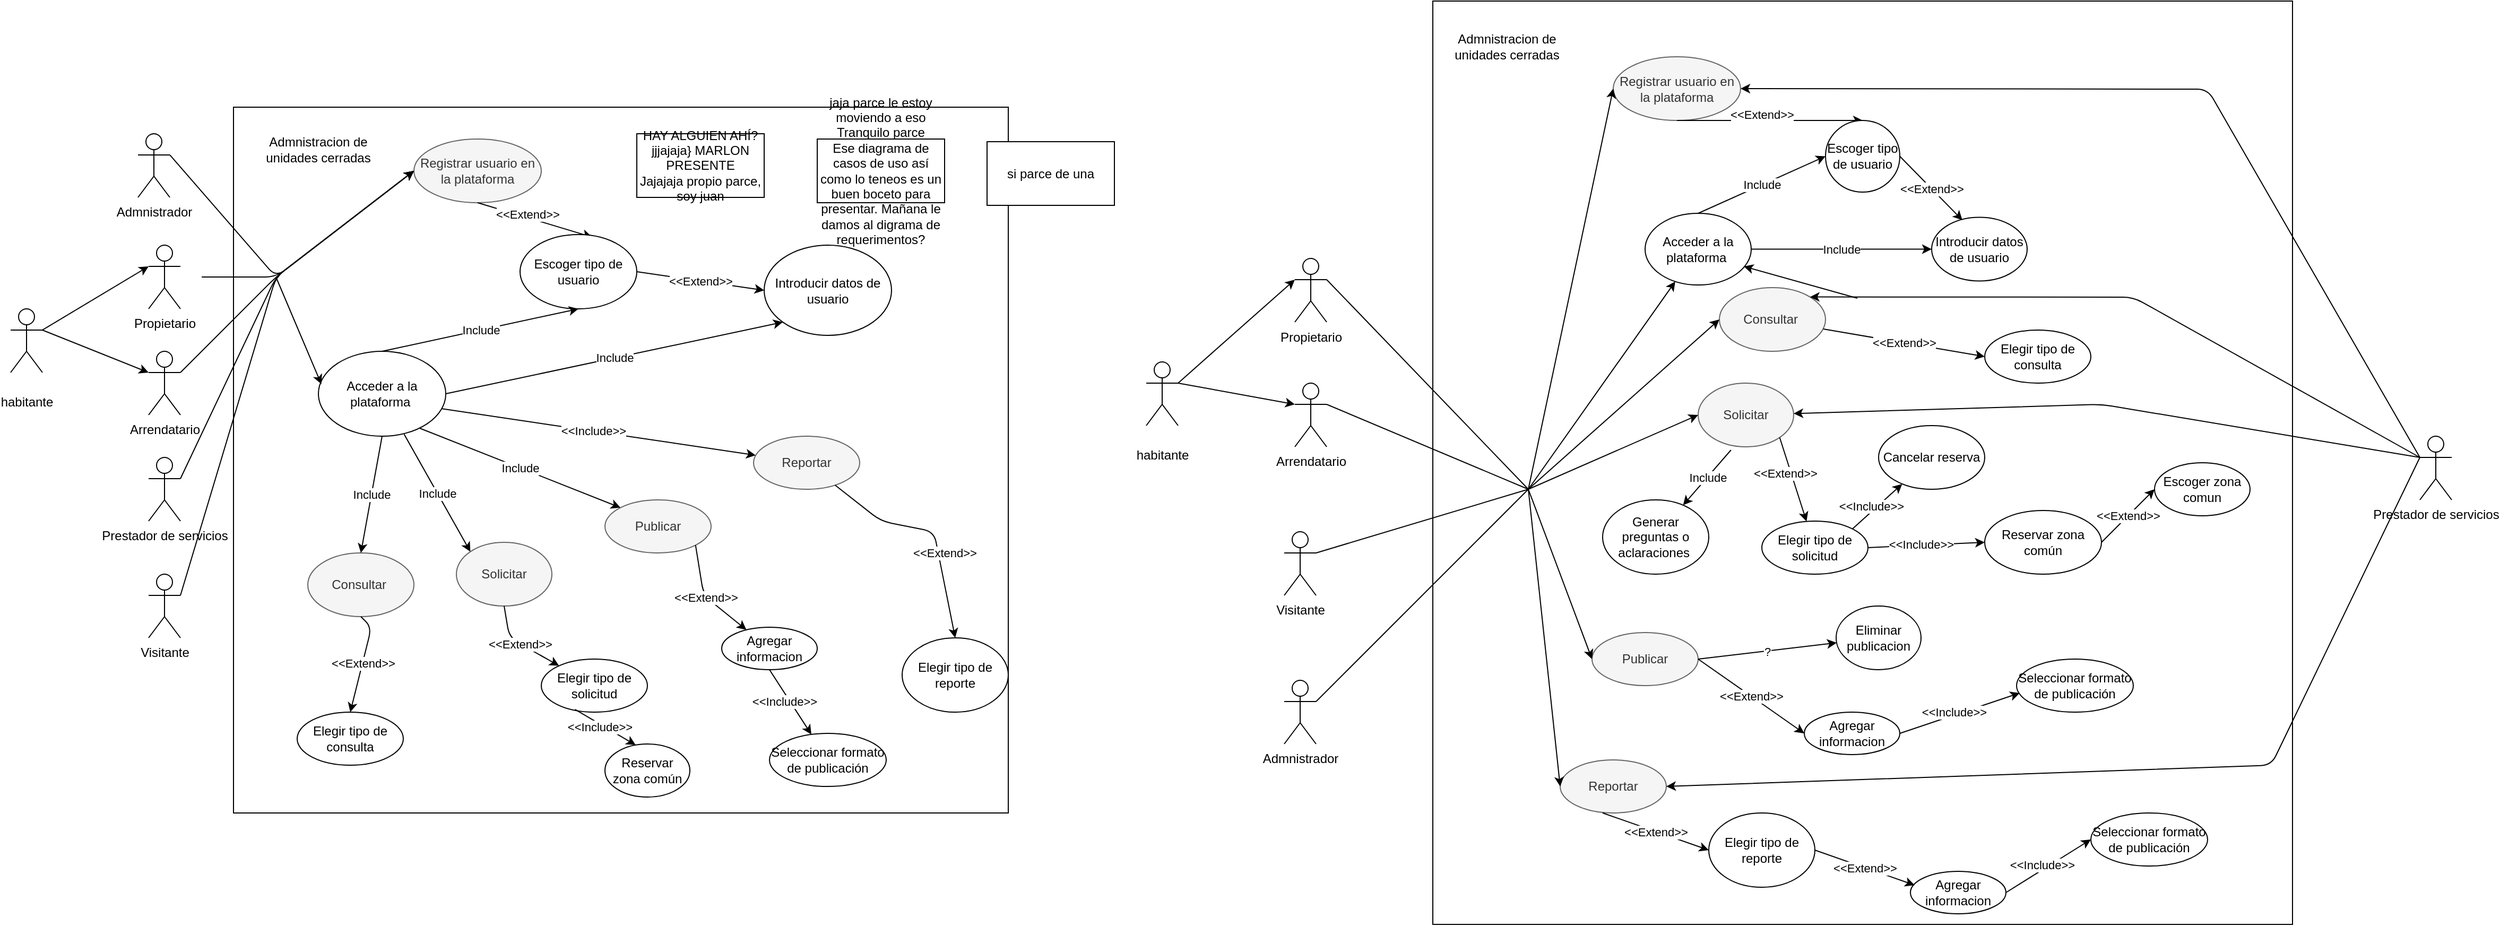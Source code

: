 <mxfile version="13.6.6" type="github">
  <diagram id="JqKcGQJoDCqcwupZXbkY" name="Page-1">
    <mxGraphModel dx="2489" dy="1943" grid="1" gridSize="10" guides="1" tooltips="1" connect="1" arrows="1" fold="1" page="1" pageScale="1" pageWidth="827" pageHeight="1169" math="0" shadow="0">
      <root>
        <mxCell id="0" />
        <mxCell id="1" parent="0" />
        <mxCell id="DWUB2Uf6saMLc5BY2L6b-1" value="Admnistrador" style="shape=umlActor;verticalLabelPosition=bottom;verticalAlign=top;html=1;outlineConnect=0;" parent="1" vertex="1">
          <mxGeometry x="100" y="-95" width="30" height="60" as="geometry" />
        </mxCell>
        <mxCell id="DWUB2Uf6saMLc5BY2L6b-2" value="Propietario" style="shape=umlActor;verticalLabelPosition=bottom;verticalAlign=top;html=1;outlineConnect=0;" parent="1" vertex="1">
          <mxGeometry x="110" y="10" width="30" height="60" as="geometry" />
        </mxCell>
        <mxCell id="DWUB2Uf6saMLc5BY2L6b-3" value="Arrendatario" style="shape=umlActor;verticalLabelPosition=bottom;verticalAlign=top;html=1;outlineConnect=0;" parent="1" vertex="1">
          <mxGeometry x="110" y="110" width="30" height="60" as="geometry" />
        </mxCell>
        <mxCell id="DWUB2Uf6saMLc5BY2L6b-4" value="Prestador de servicios" style="shape=umlActor;verticalLabelPosition=bottom;verticalAlign=top;html=1;outlineConnect=0;" parent="1" vertex="1">
          <mxGeometry x="110" y="210" width="30" height="60" as="geometry" />
        </mxCell>
        <mxCell id="DWUB2Uf6saMLc5BY2L6b-7" value="Visitante" style="shape=umlActor;verticalLabelPosition=bottom;verticalAlign=top;html=1;outlineConnect=0;" parent="1" vertex="1">
          <mxGeometry x="110" y="320" width="30" height="60" as="geometry" />
        </mxCell>
        <mxCell id="DWUB2Uf6saMLc5BY2L6b-8" value="" style="rounded=0;whiteSpace=wrap;html=1;" parent="1" vertex="1">
          <mxGeometry x="190" y="-120" width="730" height="665" as="geometry" />
        </mxCell>
        <mxCell id="DWUB2Uf6saMLc5BY2L6b-9" value="Admnistracion de unidades cerradas" style="text;html=1;strokeColor=none;fillColor=none;align=center;verticalAlign=middle;whiteSpace=wrap;rounded=0;" parent="1" vertex="1">
          <mxGeometry x="200" y="-90" width="140" height="20" as="geometry" />
        </mxCell>
        <mxCell id="DWUB2Uf6saMLc5BY2L6b-14" value="Registrar usuario en la plataforma" style="ellipse;whiteSpace=wrap;html=1;fillColor=#f5f5f5;strokeColor=#666666;fontColor=#333333;" parent="1" vertex="1">
          <mxGeometry x="360" y="-90" width="120" height="60" as="geometry" />
        </mxCell>
        <mxCell id="DWUB2Uf6saMLc5BY2L6b-17" value="" style="endArrow=classic;html=1;exitX=1;exitY=0.333;exitDx=0;exitDy=0;exitPerimeter=0;entryX=0;entryY=0.5;entryDx=0;entryDy=0;" parent="1" source="DWUB2Uf6saMLc5BY2L6b-3" target="DWUB2Uf6saMLc5BY2L6b-14" edge="1">
          <mxGeometry width="50" height="50" relative="1" as="geometry">
            <mxPoint x="500" y="160" as="sourcePoint" />
            <mxPoint x="380" y="30" as="targetPoint" />
            <Array as="points">
              <mxPoint x="230" y="40" />
            </Array>
          </mxGeometry>
        </mxCell>
        <mxCell id="DWUB2Uf6saMLc5BY2L6b-18" value="" style="endArrow=classic;html=1;exitX=1;exitY=0.333;exitDx=0;exitDy=0;exitPerimeter=0;entryX=0;entryY=0.5;entryDx=0;entryDy=0;" parent="1" source="DWUB2Uf6saMLc5BY2L6b-4" target="DWUB2Uf6saMLc5BY2L6b-14" edge="1">
          <mxGeometry width="50" height="50" relative="1" as="geometry">
            <mxPoint x="490" y="190.0" as="sourcePoint" />
            <mxPoint x="400" y="40" as="targetPoint" />
            <Array as="points">
              <mxPoint x="230" y="40" />
            </Array>
          </mxGeometry>
        </mxCell>
        <mxCell id="DWUB2Uf6saMLc5BY2L6b-19" value="" style="endArrow=classic;html=1;exitX=1;exitY=0.333;exitDx=0;exitDy=0;exitPerimeter=0;entryX=0;entryY=0.5;entryDx=0;entryDy=0;" parent="1" source="DWUB2Uf6saMLc5BY2L6b-7" target="DWUB2Uf6saMLc5BY2L6b-14" edge="1">
          <mxGeometry width="50" height="50" relative="1" as="geometry">
            <mxPoint x="500" y="200.0" as="sourcePoint" />
            <mxPoint x="550" y="150.0" as="targetPoint" />
            <Array as="points">
              <mxPoint x="230" y="40" />
            </Array>
          </mxGeometry>
        </mxCell>
        <mxCell id="DWUB2Uf6saMLc5BY2L6b-20" value="" style="endArrow=classic;html=1;exitX=1;exitY=0.333;exitDx=0;exitDy=0;exitPerimeter=0;entryX=0;entryY=0.5;entryDx=0;entryDy=0;" parent="1" source="DWUB2Uf6saMLc5BY2L6b-1" target="DWUB2Uf6saMLc5BY2L6b-14" edge="1">
          <mxGeometry width="50" height="50" relative="1" as="geometry">
            <mxPoint x="510" y="210.0" as="sourcePoint" />
            <mxPoint x="500" y="20" as="targetPoint" />
            <Array as="points">
              <mxPoint x="230" y="40" />
            </Array>
          </mxGeometry>
        </mxCell>
        <mxCell id="DWUB2Uf6saMLc5BY2L6b-21" value="" style="endArrow=classic;html=1;entryX=0;entryY=0.5;entryDx=0;entryDy=0;" parent="1" target="DWUB2Uf6saMLc5BY2L6b-14" edge="1">
          <mxGeometry width="50" height="50" relative="1" as="geometry">
            <mxPoint x="160" y="40" as="sourcePoint" />
            <mxPoint x="180" y="170" as="targetPoint" />
            <Array as="points">
              <mxPoint x="230" y="40" />
            </Array>
          </mxGeometry>
        </mxCell>
        <mxCell id="DWUB2Uf6saMLc5BY2L6b-24" value="Consultar&amp;nbsp;" style="ellipse;whiteSpace=wrap;html=1;fillColor=#f5f5f5;strokeColor=#666666;fontColor=#333333;" parent="1" vertex="1">
          <mxGeometry x="260" y="300" width="100" height="60" as="geometry" />
        </mxCell>
        <mxCell id="DWUB2Uf6saMLc5BY2L6b-25" value="Solicitar" style="ellipse;whiteSpace=wrap;html=1;fillColor=#f5f5f5;strokeColor=#666666;fontColor=#333333;" parent="1" vertex="1">
          <mxGeometry x="400" y="290" width="90" height="60" as="geometry" />
        </mxCell>
        <mxCell id="DWUB2Uf6saMLc5BY2L6b-26" value="&lt;br&gt;habitante" style="shape=umlActor;verticalLabelPosition=bottom;verticalAlign=top;html=1;outlineConnect=0;" parent="1" vertex="1">
          <mxGeometry x="-20" y="70" width="30" height="60" as="geometry" />
        </mxCell>
        <mxCell id="DWUB2Uf6saMLc5BY2L6b-27" value="" style="endArrow=classic;html=1;exitX=1;exitY=0.333;exitDx=0;exitDy=0;exitPerimeter=0;entryX=0;entryY=0.333;entryDx=0;entryDy=0;entryPerimeter=0;" parent="1" source="DWUB2Uf6saMLc5BY2L6b-26" target="DWUB2Uf6saMLc5BY2L6b-2" edge="1">
          <mxGeometry width="50" height="50" relative="1" as="geometry">
            <mxPoint x="450" y="350" as="sourcePoint" />
            <mxPoint x="500" y="300" as="targetPoint" />
          </mxGeometry>
        </mxCell>
        <mxCell id="DWUB2Uf6saMLc5BY2L6b-28" value="" style="endArrow=classic;html=1;exitX=1;exitY=0.333;exitDx=0;exitDy=0;exitPerimeter=0;entryX=0;entryY=0.333;entryDx=0;entryDy=0;entryPerimeter=0;" parent="1" source="DWUB2Uf6saMLc5BY2L6b-26" target="DWUB2Uf6saMLc5BY2L6b-3" edge="1">
          <mxGeometry width="50" height="50" relative="1" as="geometry">
            <mxPoint x="450" y="350" as="sourcePoint" />
            <mxPoint x="500" y="300" as="targetPoint" />
          </mxGeometry>
        </mxCell>
        <mxCell id="DWUB2Uf6saMLc5BY2L6b-29" value="" style="endArrow=classic;html=1;exitX=0.5;exitY=1;exitDx=0;exitDy=0;entryX=0.617;entryY=0.034;entryDx=0;entryDy=0;entryPerimeter=0;" parent="1" source="DWUB2Uf6saMLc5BY2L6b-14" target="DWUB2Uf6saMLc5BY2L6b-31" edge="1">
          <mxGeometry relative="1" as="geometry">
            <mxPoint x="400.004" y="40.453" as="sourcePoint" />
            <mxPoint x="368" y="90" as="targetPoint" />
            <Array as="points" />
          </mxGeometry>
        </mxCell>
        <mxCell id="DWUB2Uf6saMLc5BY2L6b-30" value="&amp;lt;&amp;lt;Extend&amp;gt;&amp;gt;" style="edgeLabel;resizable=0;html=1;align=center;verticalAlign=middle;" parent="DWUB2Uf6saMLc5BY2L6b-29" connectable="0" vertex="1">
          <mxGeometry relative="1" as="geometry">
            <mxPoint x="-7.49" y="-5.7" as="offset" />
          </mxGeometry>
        </mxCell>
        <mxCell id="DWUB2Uf6saMLc5BY2L6b-31" value="Escoger tipo de usuario" style="ellipse;whiteSpace=wrap;html=1;" parent="1" vertex="1">
          <mxGeometry x="460" width="110" height="70" as="geometry" />
        </mxCell>
        <mxCell id="DWUB2Uf6saMLc5BY2L6b-32" value="Introducir datos de usuario" style="ellipse;whiteSpace=wrap;html=1;" parent="1" vertex="1">
          <mxGeometry x="690" y="10" width="120" height="85" as="geometry" />
        </mxCell>
        <mxCell id="DWUB2Uf6saMLc5BY2L6b-33" value="" style="endArrow=classic;html=1;exitX=1;exitY=0.5;exitDx=0;exitDy=0;entryX=0;entryY=0.5;entryDx=0;entryDy=0;" parent="1" source="DWUB2Uf6saMLc5BY2L6b-31" target="DWUB2Uf6saMLc5BY2L6b-32" edge="1">
          <mxGeometry relative="1" as="geometry">
            <mxPoint x="300" y="170" as="sourcePoint" />
            <mxPoint x="400" y="170" as="targetPoint" />
            <Array as="points" />
          </mxGeometry>
        </mxCell>
        <mxCell id="DWUB2Uf6saMLc5BY2L6b-34" value="&amp;lt;&amp;lt;Extend&amp;gt;&amp;gt;" style="edgeLabel;resizable=0;html=1;align=center;verticalAlign=middle;" parent="DWUB2Uf6saMLc5BY2L6b-33" connectable="0" vertex="1">
          <mxGeometry relative="1" as="geometry" />
        </mxCell>
        <mxCell id="DWUB2Uf6saMLc5BY2L6b-35" value="Acceder a la plataforma&amp;nbsp;" style="ellipse;whiteSpace=wrap;html=1;" parent="1" vertex="1">
          <mxGeometry x="270" y="110" width="120" height="80" as="geometry" />
        </mxCell>
        <mxCell id="DWUB2Uf6saMLc5BY2L6b-36" value="" style="endArrow=classic;html=1;exitX=1;exitY=0.5;exitDx=0;exitDy=0;entryX=0;entryY=1;entryDx=0;entryDy=0;" parent="1" source="DWUB2Uf6saMLc5BY2L6b-35" target="DWUB2Uf6saMLc5BY2L6b-32" edge="1">
          <mxGeometry relative="1" as="geometry">
            <mxPoint x="410.0" y="183.75" as="sourcePoint" />
            <mxPoint x="510.0" y="186.25" as="targetPoint" />
          </mxGeometry>
        </mxCell>
        <mxCell id="DWUB2Uf6saMLc5BY2L6b-37" value="Include" style="edgeLabel;resizable=0;html=1;align=center;verticalAlign=middle;" parent="DWUB2Uf6saMLc5BY2L6b-36" connectable="0" vertex="1">
          <mxGeometry relative="1" as="geometry" />
        </mxCell>
        <mxCell id="DWUB2Uf6saMLc5BY2L6b-38" value="Publicar" style="ellipse;whiteSpace=wrap;html=1;fillColor=#f5f5f5;strokeColor=#666666;fontColor=#333333;" parent="1" vertex="1">
          <mxGeometry x="540" y="250" width="100" height="50" as="geometry" />
        </mxCell>
        <mxCell id="DWUB2Uf6saMLc5BY2L6b-39" value="" style="endArrow=classic;html=1;entryX=0.023;entryY=0.387;entryDx=0;entryDy=0;entryPerimeter=0;" parent="1" target="DWUB2Uf6saMLc5BY2L6b-35" edge="1">
          <mxGeometry width="50" height="50" relative="1" as="geometry">
            <mxPoint x="230" y="40" as="sourcePoint" />
            <mxPoint x="440" y="190" as="targetPoint" />
          </mxGeometry>
        </mxCell>
        <mxCell id="DWUB2Uf6saMLc5BY2L6b-40" value="" style="endArrow=classic;html=1;exitX=0.5;exitY=1;exitDx=0;exitDy=0;entryX=0.5;entryY=0;entryDx=0;entryDy=0;" parent="1" source="DWUB2Uf6saMLc5BY2L6b-35" target="DWUB2Uf6saMLc5BY2L6b-24" edge="1">
          <mxGeometry relative="1" as="geometry">
            <mxPoint x="420.0" y="193.75" as="sourcePoint" />
            <mxPoint x="544.426" y="145.811" as="targetPoint" />
          </mxGeometry>
        </mxCell>
        <mxCell id="DWUB2Uf6saMLc5BY2L6b-41" value="Include" style="edgeLabel;resizable=0;html=1;align=center;verticalAlign=middle;" parent="DWUB2Uf6saMLc5BY2L6b-40" connectable="0" vertex="1">
          <mxGeometry relative="1" as="geometry" />
        </mxCell>
        <mxCell id="DWUB2Uf6saMLc5BY2L6b-43" value="" style="endArrow=classic;html=1;entryX=0;entryY=0;entryDx=0;entryDy=0;exitX=0.673;exitY=0.977;exitDx=0;exitDy=0;exitPerimeter=0;" parent="1" source="DWUB2Uf6saMLc5BY2L6b-35" target="DWUB2Uf6saMLc5BY2L6b-25" edge="1">
          <mxGeometry relative="1" as="geometry">
            <mxPoint x="360" y="210" as="sourcePoint" />
            <mxPoint x="544.426" y="145.811" as="targetPoint" />
          </mxGeometry>
        </mxCell>
        <mxCell id="DWUB2Uf6saMLc5BY2L6b-44" value="Include" style="edgeLabel;resizable=0;html=1;align=center;verticalAlign=middle;" parent="DWUB2Uf6saMLc5BY2L6b-43" connectable="0" vertex="1">
          <mxGeometry relative="1" as="geometry" />
        </mxCell>
        <mxCell id="DWUB2Uf6saMLc5BY2L6b-45" value="" style="endArrow=classic;html=1;exitX=0.796;exitY=0.906;exitDx=0;exitDy=0;entryX=0;entryY=0;entryDx=0;entryDy=0;exitPerimeter=0;" parent="1" source="DWUB2Uf6saMLc5BY2L6b-35" target="DWUB2Uf6saMLc5BY2L6b-38" edge="1">
          <mxGeometry relative="1" as="geometry">
            <mxPoint x="430.0" y="203.75" as="sourcePoint" />
            <mxPoint x="554.426" y="155.811" as="targetPoint" />
          </mxGeometry>
        </mxCell>
        <mxCell id="DWUB2Uf6saMLc5BY2L6b-46" value="Include" style="edgeLabel;resizable=0;html=1;align=center;verticalAlign=middle;" parent="DWUB2Uf6saMLc5BY2L6b-45" connectable="0" vertex="1">
          <mxGeometry relative="1" as="geometry" />
        </mxCell>
        <mxCell id="DWUB2Uf6saMLc5BY2L6b-47" value="Elegir tipo de consulta" style="ellipse;whiteSpace=wrap;html=1;" parent="1" vertex="1">
          <mxGeometry x="250" y="450" width="100" height="50" as="geometry" />
        </mxCell>
        <mxCell id="DWUB2Uf6saMLc5BY2L6b-48" value="" style="endArrow=classic;html=1;exitX=0.5;exitY=1;exitDx=0;exitDy=0;entryX=0.5;entryY=0;entryDx=0;entryDy=0;" parent="1" source="DWUB2Uf6saMLc5BY2L6b-24" target="DWUB2Uf6saMLc5BY2L6b-47" edge="1">
          <mxGeometry relative="1" as="geometry">
            <mxPoint x="410.0" y="125.0" as="sourcePoint" />
            <mxPoint x="530.0" y="130.0" as="targetPoint" />
            <Array as="points">
              <mxPoint x="320" y="370" />
            </Array>
          </mxGeometry>
        </mxCell>
        <mxCell id="DWUB2Uf6saMLc5BY2L6b-49" value="&amp;lt;&amp;lt;Extend&amp;gt;&amp;gt;" style="edgeLabel;resizable=0;html=1;align=center;verticalAlign=middle;" parent="DWUB2Uf6saMLc5BY2L6b-48" connectable="0" vertex="1">
          <mxGeometry relative="1" as="geometry" />
        </mxCell>
        <mxCell id="DWUB2Uf6saMLc5BY2L6b-50" value="" style="endArrow=classic;html=1;exitX=0.5;exitY=1;exitDx=0;exitDy=0;" parent="1" source="DWUB2Uf6saMLc5BY2L6b-25" target="DWUB2Uf6saMLc5BY2L6b-52" edge="1">
          <mxGeometry relative="1" as="geometry">
            <mxPoint x="330" y="360.0" as="sourcePoint" />
            <mxPoint x="313" y="411" as="targetPoint" />
            <Array as="points">
              <mxPoint x="450" y="380" />
            </Array>
          </mxGeometry>
        </mxCell>
        <mxCell id="DWUB2Uf6saMLc5BY2L6b-51" value="&amp;lt;&amp;lt;Extend&amp;gt;&amp;gt;" style="edgeLabel;resizable=0;html=1;align=center;verticalAlign=middle;" parent="DWUB2Uf6saMLc5BY2L6b-50" connectable="0" vertex="1">
          <mxGeometry relative="1" as="geometry" />
        </mxCell>
        <mxCell id="DWUB2Uf6saMLc5BY2L6b-52" value="&lt;span&gt;Elegir tipo de solicitud&lt;/span&gt;" style="ellipse;whiteSpace=wrap;html=1;" parent="1" vertex="1">
          <mxGeometry x="480" y="400" width="100" height="50" as="geometry" />
        </mxCell>
        <mxCell id="DWUB2Uf6saMLc5BY2L6b-53" value="" style="endArrow=classic;html=1;exitX=1;exitY=1;exitDx=0;exitDy=0;" parent="1" source="DWUB2Uf6saMLc5BY2L6b-38" target="DWUB2Uf6saMLc5BY2L6b-55" edge="1">
          <mxGeometry relative="1" as="geometry">
            <mxPoint x="470" y="360.0" as="sourcePoint" />
            <mxPoint x="453.713" y="430.069" as="targetPoint" />
            <Array as="points">
              <mxPoint x="633" y="340" />
            </Array>
          </mxGeometry>
        </mxCell>
        <mxCell id="DWUB2Uf6saMLc5BY2L6b-54" value="&amp;lt;&amp;lt;Extend&amp;gt;&amp;gt;" style="edgeLabel;resizable=0;html=1;align=center;verticalAlign=middle;" parent="DWUB2Uf6saMLc5BY2L6b-53" connectable="0" vertex="1">
          <mxGeometry relative="1" as="geometry" />
        </mxCell>
        <mxCell id="DWUB2Uf6saMLc5BY2L6b-55" value="Agregar informacion" style="ellipse;whiteSpace=wrap;html=1;" parent="1" vertex="1">
          <mxGeometry x="650" y="370" width="90" height="40" as="geometry" />
        </mxCell>
        <mxCell id="DWUB2Uf6saMLc5BY2L6b-56" value="" style="endArrow=classic;html=1;exitX=0.5;exitY=1;exitDx=0;exitDy=0;" parent="1" source="DWUB2Uf6saMLc5BY2L6b-55" target="DWUB2Uf6saMLc5BY2L6b-58" edge="1">
          <mxGeometry relative="1" as="geometry">
            <mxPoint x="397.56" y="215.3" as="sourcePoint" />
            <mxPoint x="610" y="510" as="targetPoint" />
          </mxGeometry>
        </mxCell>
        <mxCell id="DWUB2Uf6saMLc5BY2L6b-57" value="&amp;lt;&amp;lt;Include&amp;gt;&amp;gt;" style="edgeLabel;resizable=0;html=1;align=center;verticalAlign=middle;" parent="DWUB2Uf6saMLc5BY2L6b-56" connectable="0" vertex="1">
          <mxGeometry relative="1" as="geometry">
            <mxPoint x="-5.64" y="-0.88" as="offset" />
          </mxGeometry>
        </mxCell>
        <mxCell id="DWUB2Uf6saMLc5BY2L6b-58" value="Seleccionar formato de publicación" style="ellipse;whiteSpace=wrap;html=1;" parent="1" vertex="1">
          <mxGeometry x="695" y="470" width="110" height="50" as="geometry" />
        </mxCell>
        <mxCell id="DWUB2Uf6saMLc5BY2L6b-61" value="Consultar&amp;nbsp;" style="ellipse;whiteSpace=wrap;html=1;fillColor=#f5f5f5;strokeColor=#666666;fontColor=#333333;" parent="1" vertex="1">
          <mxGeometry x="1620" y="230" width="86" height="50" as="geometry" />
        </mxCell>
        <mxCell id="DWUB2Uf6saMLc5BY2L6b-63" value="Solicitar" style="ellipse;whiteSpace=wrap;html=1;fillColor=#f5f5f5;strokeColor=#666666;fontColor=#333333;" parent="1" vertex="1">
          <mxGeometry x="1620" y="300" width="86" height="50" as="geometry" />
        </mxCell>
        <mxCell id="DWUB2Uf6saMLc5BY2L6b-68" value="" style="endArrow=classic;html=1;exitX=0.5;exitY=0;exitDx=0;exitDy=0;entryX=0.5;entryY=1;entryDx=0;entryDy=0;" parent="1" source="DWUB2Uf6saMLc5BY2L6b-35" target="DWUB2Uf6saMLc5BY2L6b-31" edge="1">
          <mxGeometry relative="1" as="geometry">
            <mxPoint x="380" y="195" as="sourcePoint" />
            <mxPoint x="544.738" y="145.952" as="targetPoint" />
          </mxGeometry>
        </mxCell>
        <mxCell id="DWUB2Uf6saMLc5BY2L6b-69" value="Include" style="edgeLabel;resizable=0;html=1;align=center;verticalAlign=middle;" parent="DWUB2Uf6saMLc5BY2L6b-68" connectable="0" vertex="1">
          <mxGeometry relative="1" as="geometry" />
        </mxCell>
        <mxCell id="DWUB2Uf6saMLc5BY2L6b-74" value="Reservar zona común" style="ellipse;whiteSpace=wrap;html=1;" parent="1" vertex="1">
          <mxGeometry x="540" y="480" width="80" height="50" as="geometry" />
        </mxCell>
        <mxCell id="DWUB2Uf6saMLc5BY2L6b-75" value="" style="endArrow=classic;html=1;exitX=0.318;exitY=0.949;exitDx=0;exitDy=0;exitPerimeter=0;entryX=0.362;entryY=0.02;entryDx=0;entryDy=0;entryPerimeter=0;" parent="1" source="DWUB2Uf6saMLc5BY2L6b-52" target="DWUB2Uf6saMLc5BY2L6b-74" edge="1">
          <mxGeometry relative="1" as="geometry">
            <mxPoint x="635" y="380" as="sourcePoint" />
            <mxPoint x="664.636" y="450.448" as="targetPoint" />
          </mxGeometry>
        </mxCell>
        <mxCell id="DWUB2Uf6saMLc5BY2L6b-76" value="&amp;lt;&amp;lt;Include&amp;gt;&amp;gt;" style="edgeLabel;resizable=0;html=1;align=center;verticalAlign=middle;" parent="DWUB2Uf6saMLc5BY2L6b-75" connectable="0" vertex="1">
          <mxGeometry relative="1" as="geometry">
            <mxPoint x="-5.64" y="-0.88" as="offset" />
          </mxGeometry>
        </mxCell>
        <mxCell id="DWUB2Uf6saMLc5BY2L6b-77" value="Reportar" style="ellipse;whiteSpace=wrap;html=1;fillColor=#f5f5f5;strokeColor=#666666;fontColor=#333333;" parent="1" vertex="1">
          <mxGeometry x="680" y="190" width="100" height="50" as="geometry" />
        </mxCell>
        <mxCell id="DWUB2Uf6saMLc5BY2L6b-78" value="" style="endArrow=classic;html=1;exitX=0.971;exitY=0.677;exitDx=0;exitDy=0;exitPerimeter=0;" parent="1" source="DWUB2Uf6saMLc5BY2L6b-35" target="DWUB2Uf6saMLc5BY2L6b-77" edge="1">
          <mxGeometry relative="1" as="geometry">
            <mxPoint x="461.8" y="467.45" as="sourcePoint" />
            <mxPoint x="438.96" y="521.0" as="targetPoint" />
          </mxGeometry>
        </mxCell>
        <mxCell id="DWUB2Uf6saMLc5BY2L6b-79" value="&amp;lt;&amp;lt;Include&amp;gt;&amp;gt;" style="edgeLabel;resizable=0;html=1;align=center;verticalAlign=middle;" parent="DWUB2Uf6saMLc5BY2L6b-78" connectable="0" vertex="1">
          <mxGeometry relative="1" as="geometry">
            <mxPoint x="-5.64" y="-0.88" as="offset" />
          </mxGeometry>
        </mxCell>
        <mxCell id="DWUB2Uf6saMLc5BY2L6b-81" value="" style="endArrow=classic;html=1;entryX=0.5;entryY=0;entryDx=0;entryDy=0;" parent="1" source="DWUB2Uf6saMLc5BY2L6b-77" target="DWUB2Uf6saMLc5BY2L6b-83" edge="1">
          <mxGeometry relative="1" as="geometry">
            <mxPoint x="320" y="370" as="sourcePoint" />
            <mxPoint x="310" y="460" as="targetPoint" />
            <Array as="points">
              <mxPoint x="800" y="270" />
              <mxPoint x="850" y="280" />
            </Array>
          </mxGeometry>
        </mxCell>
        <mxCell id="DWUB2Uf6saMLc5BY2L6b-82" value="&amp;lt;&amp;lt;Extend&amp;gt;&amp;gt;" style="edgeLabel;resizable=0;html=1;align=center;verticalAlign=middle;" parent="DWUB2Uf6saMLc5BY2L6b-81" connectable="0" vertex="1">
          <mxGeometry relative="1" as="geometry">
            <mxPoint x="11.84" y="20.37" as="offset" />
          </mxGeometry>
        </mxCell>
        <mxCell id="DWUB2Uf6saMLc5BY2L6b-83" value="Elegir tipo de reporte" style="ellipse;whiteSpace=wrap;html=1;" parent="1" vertex="1">
          <mxGeometry x="820" y="380" width="100" height="70" as="geometry" />
        </mxCell>
        <mxCell id="0xDbNC47fGg1-5seRC9q-13" value="Admnistrador" style="shape=umlActor;verticalLabelPosition=bottom;verticalAlign=top;html=1;outlineConnect=0;" vertex="1" parent="1">
          <mxGeometry x="1180" y="420" width="30" height="60" as="geometry" />
        </mxCell>
        <mxCell id="0xDbNC47fGg1-5seRC9q-14" value="Propietario" style="shape=umlActor;verticalLabelPosition=bottom;verticalAlign=top;html=1;outlineConnect=0;" vertex="1" parent="1">
          <mxGeometry x="1190" y="22.5" width="30" height="60" as="geometry" />
        </mxCell>
        <mxCell id="0xDbNC47fGg1-5seRC9q-15" value="Arrendatario" style="shape=umlActor;verticalLabelPosition=bottom;verticalAlign=top;html=1;outlineConnect=0;" vertex="1" parent="1">
          <mxGeometry x="1190" y="140" width="30" height="60" as="geometry" />
        </mxCell>
        <mxCell id="0xDbNC47fGg1-5seRC9q-16" value="Prestador de servicios" style="shape=umlActor;verticalLabelPosition=bottom;verticalAlign=top;html=1;outlineConnect=0;" vertex="1" parent="1">
          <mxGeometry x="2250" y="190" width="30" height="60" as="geometry" />
        </mxCell>
        <mxCell id="0xDbNC47fGg1-5seRC9q-17" value="Visitante" style="shape=umlActor;verticalLabelPosition=bottom;verticalAlign=top;html=1;outlineConnect=0;" vertex="1" parent="1">
          <mxGeometry x="1180" y="280" width="30" height="60" as="geometry" />
        </mxCell>
        <mxCell id="0xDbNC47fGg1-5seRC9q-18" value="" style="rounded=0;whiteSpace=wrap;html=1;" vertex="1" parent="1">
          <mxGeometry x="1320" y="-220" width="810" height="870" as="geometry" />
        </mxCell>
        <mxCell id="0xDbNC47fGg1-5seRC9q-19" value="Admnistracion de unidades cerradas" style="text;html=1;strokeColor=none;fillColor=none;align=center;verticalAlign=middle;whiteSpace=wrap;rounded=0;" vertex="1" parent="1">
          <mxGeometry x="1320" y="-187.5" width="140" height="20" as="geometry" />
        </mxCell>
        <mxCell id="0xDbNC47fGg1-5seRC9q-20" value="Registrar usuario en la plataforma" style="ellipse;whiteSpace=wrap;html=1;fillColor=#f5f5f5;strokeColor=#666666;fontColor=#333333;" vertex="1" parent="1">
          <mxGeometry x="1490" y="-167.5" width="120" height="60" as="geometry" />
        </mxCell>
        <mxCell id="0xDbNC47fGg1-5seRC9q-26" value="Consultar&amp;nbsp;" style="ellipse;whiteSpace=wrap;html=1;fillColor=#f5f5f5;strokeColor=#666666;fontColor=#333333;" vertex="1" parent="1">
          <mxGeometry x="1590" y="50" width="100" height="60" as="geometry" />
        </mxCell>
        <mxCell id="0xDbNC47fGg1-5seRC9q-27" value="Solicitar" style="ellipse;whiteSpace=wrap;html=1;fillColor=#f5f5f5;strokeColor=#666666;fontColor=#333333;" vertex="1" parent="1">
          <mxGeometry x="1570" y="140" width="90" height="60" as="geometry" />
        </mxCell>
        <mxCell id="0xDbNC47fGg1-5seRC9q-28" value="&lt;br&gt;habitante" style="shape=umlActor;verticalLabelPosition=bottom;verticalAlign=top;html=1;outlineConnect=0;" vertex="1" parent="1">
          <mxGeometry x="1050" y="120" width="30" height="60" as="geometry" />
        </mxCell>
        <mxCell id="0xDbNC47fGg1-5seRC9q-29" value="" style="endArrow=classic;html=1;exitX=1;exitY=0.333;exitDx=0;exitDy=0;exitPerimeter=0;entryX=0;entryY=0.333;entryDx=0;entryDy=0;entryPerimeter=0;" edge="1" parent="1" source="0xDbNC47fGg1-5seRC9q-28" target="0xDbNC47fGg1-5seRC9q-14">
          <mxGeometry width="50" height="50" relative="1" as="geometry">
            <mxPoint x="1640" y="352.5" as="sourcePoint" />
            <mxPoint x="1690" y="302.5" as="targetPoint" />
          </mxGeometry>
        </mxCell>
        <mxCell id="0xDbNC47fGg1-5seRC9q-30" value="" style="endArrow=classic;html=1;exitX=1;exitY=0.333;exitDx=0;exitDy=0;exitPerimeter=0;entryX=0;entryY=0.333;entryDx=0;entryDy=0;entryPerimeter=0;" edge="1" parent="1" source="0xDbNC47fGg1-5seRC9q-28" target="0xDbNC47fGg1-5seRC9q-15">
          <mxGeometry width="50" height="50" relative="1" as="geometry">
            <mxPoint x="1640" y="352.5" as="sourcePoint" />
            <mxPoint x="1690" y="302.5" as="targetPoint" />
          </mxGeometry>
        </mxCell>
        <mxCell id="0xDbNC47fGg1-5seRC9q-31" value="" style="endArrow=classic;html=1;exitX=0.5;exitY=1;exitDx=0;exitDy=0;entryX=0.5;entryY=0;entryDx=0;entryDy=0;" edge="1" parent="1" source="0xDbNC47fGg1-5seRC9q-20" target="0xDbNC47fGg1-5seRC9q-33">
          <mxGeometry relative="1" as="geometry">
            <mxPoint x="1590.004" y="42.953" as="sourcePoint" />
            <mxPoint x="1558" y="92.5" as="targetPoint" />
            <Array as="points" />
          </mxGeometry>
        </mxCell>
        <mxCell id="0xDbNC47fGg1-5seRC9q-32" value="&amp;lt;&amp;lt;Extend&amp;gt;&amp;gt;" style="edgeLabel;resizable=0;html=1;align=center;verticalAlign=middle;" connectable="0" vertex="1" parent="0xDbNC47fGg1-5seRC9q-31">
          <mxGeometry relative="1" as="geometry">
            <mxPoint x="-7.49" y="-5.7" as="offset" />
          </mxGeometry>
        </mxCell>
        <mxCell id="0xDbNC47fGg1-5seRC9q-33" value="Escoger tipo de usuario" style="ellipse;whiteSpace=wrap;html=1;" vertex="1" parent="1">
          <mxGeometry x="1690" y="-107.5" width="70" height="67.5" as="geometry" />
        </mxCell>
        <mxCell id="0xDbNC47fGg1-5seRC9q-34" value="Introducir datos de usuario" style="ellipse;whiteSpace=wrap;html=1;" vertex="1" parent="1">
          <mxGeometry x="1790" y="-16.25" width="90" height="60" as="geometry" />
        </mxCell>
        <mxCell id="0xDbNC47fGg1-5seRC9q-35" value="" style="endArrow=classic;html=1;exitX=1;exitY=0.5;exitDx=0;exitDy=0;entryX=0.322;entryY=0.046;entryDx=0;entryDy=0;entryPerimeter=0;" edge="1" parent="1" source="0xDbNC47fGg1-5seRC9q-33" target="0xDbNC47fGg1-5seRC9q-34">
          <mxGeometry relative="1" as="geometry">
            <mxPoint x="1490" y="172.5" as="sourcePoint" />
            <mxPoint x="1590" y="172.5" as="targetPoint" />
            <Array as="points" />
          </mxGeometry>
        </mxCell>
        <mxCell id="0xDbNC47fGg1-5seRC9q-36" value="&amp;lt;&amp;lt;Extend&amp;gt;&amp;gt;" style="edgeLabel;resizable=0;html=1;align=center;verticalAlign=middle;" connectable="0" vertex="1" parent="0xDbNC47fGg1-5seRC9q-35">
          <mxGeometry relative="1" as="geometry" />
        </mxCell>
        <mxCell id="0xDbNC47fGg1-5seRC9q-37" value="Acceder a la plataforma&amp;nbsp;" style="ellipse;whiteSpace=wrap;html=1;" vertex="1" parent="1">
          <mxGeometry x="1520" y="-20" width="100" height="67.5" as="geometry" />
        </mxCell>
        <mxCell id="0xDbNC47fGg1-5seRC9q-40" value="Publicar" style="ellipse;whiteSpace=wrap;html=1;fillColor=#f5f5f5;strokeColor=#666666;fontColor=#333333;" vertex="1" parent="1">
          <mxGeometry x="1470" y="375" width="100" height="50" as="geometry" />
        </mxCell>
        <mxCell id="0xDbNC47fGg1-5seRC9q-60" value="" style="endArrow=classic;html=1;exitX=0.5;exitY=0;exitDx=0;exitDy=0;entryX=0;entryY=0.5;entryDx=0;entryDy=0;" edge="1" parent="1" source="0xDbNC47fGg1-5seRC9q-37" target="0xDbNC47fGg1-5seRC9q-33">
          <mxGeometry relative="1" as="geometry">
            <mxPoint x="1570" y="197.5" as="sourcePoint" />
            <mxPoint x="1734.738" y="148.452" as="targetPoint" />
          </mxGeometry>
        </mxCell>
        <mxCell id="0xDbNC47fGg1-5seRC9q-61" value="Include" style="edgeLabel;resizable=0;html=1;align=center;verticalAlign=middle;" connectable="0" vertex="1" parent="0xDbNC47fGg1-5seRC9q-60">
          <mxGeometry relative="1" as="geometry" />
        </mxCell>
        <mxCell id="0xDbNC47fGg1-5seRC9q-65" value="Reportar" style="ellipse;whiteSpace=wrap;html=1;fillColor=#f5f5f5;strokeColor=#666666;fontColor=#333333;" vertex="1" parent="1">
          <mxGeometry x="1440" y="495" width="100" height="50" as="geometry" />
        </mxCell>
        <mxCell id="0xDbNC47fGg1-5seRC9q-77" value="" style="endArrow=none;html=1;exitX=1;exitY=0.333;exitDx=0;exitDy=0;exitPerimeter=0;" edge="1" parent="1" source="0xDbNC47fGg1-5seRC9q-14">
          <mxGeometry width="50" height="50" relative="1" as="geometry">
            <mxPoint x="1600" y="250" as="sourcePoint" />
            <mxPoint x="1410" y="240" as="targetPoint" />
          </mxGeometry>
        </mxCell>
        <mxCell id="0xDbNC47fGg1-5seRC9q-78" value="" style="endArrow=none;html=1;exitX=1;exitY=0.333;exitDx=0;exitDy=0;exitPerimeter=0;" edge="1" parent="1" source="0xDbNC47fGg1-5seRC9q-15">
          <mxGeometry width="50" height="50" relative="1" as="geometry">
            <mxPoint x="1600" y="250" as="sourcePoint" />
            <mxPoint x="1410" y="240" as="targetPoint" />
          </mxGeometry>
        </mxCell>
        <mxCell id="0xDbNC47fGg1-5seRC9q-79" value="" style="endArrow=none;html=1;exitX=1;exitY=0.333;exitDx=0;exitDy=0;exitPerimeter=0;" edge="1" parent="1" source="0xDbNC47fGg1-5seRC9q-17">
          <mxGeometry width="50" height="50" relative="1" as="geometry">
            <mxPoint x="1600" y="250" as="sourcePoint" />
            <mxPoint x="1410" y="240" as="targetPoint" />
            <Array as="points" />
          </mxGeometry>
        </mxCell>
        <mxCell id="0xDbNC47fGg1-5seRC9q-80" value="" style="endArrow=classic;html=1;entryX=0;entryY=0.5;entryDx=0;entryDy=0;" edge="1" parent="1" target="0xDbNC47fGg1-5seRC9q-20">
          <mxGeometry width="50" height="50" relative="1" as="geometry">
            <mxPoint x="1410" y="240" as="sourcePoint" />
            <mxPoint x="1650" y="200" as="targetPoint" />
          </mxGeometry>
        </mxCell>
        <mxCell id="0xDbNC47fGg1-5seRC9q-81" value="" style="endArrow=classic;html=1;" edge="1" parent="1" target="0xDbNC47fGg1-5seRC9q-37">
          <mxGeometry width="50" height="50" relative="1" as="geometry">
            <mxPoint x="1410" y="240" as="sourcePoint" />
            <mxPoint x="1720" y="50" as="targetPoint" />
          </mxGeometry>
        </mxCell>
        <mxCell id="D1tSGIP2sfJ6ttQ7Cm6r-1" value="HAY ALGUIEN AHÍ?&lt;br&gt;jjjajaja} MARLON PRESENTE&lt;br&gt;Jajajaja propio parce, soy juan&lt;br&gt;" style="rounded=0;whiteSpace=wrap;html=1;" vertex="1" parent="1">
          <mxGeometry x="570" y="-95" width="120" height="60" as="geometry" />
        </mxCell>
        <mxCell id="0xDbNC47fGg1-5seRC9q-86" value="jaja parce le estoy moviendo a eso&lt;br&gt;Tranquilo parce&lt;br&gt;Ese diagrama de casos de uso así como lo teneos es un buen boceto para presentar. Mañana le damos al digrama de requerimentos?&lt;br&gt;" style="rounded=0;whiteSpace=wrap;html=1;" vertex="1" parent="1">
          <mxGeometry x="740" y="-90" width="120" height="60" as="geometry" />
        </mxCell>
        <mxCell id="0xDbNC47fGg1-5seRC9q-96" value="si parce de una&lt;br&gt;" style="rounded=0;whiteSpace=wrap;html=1;" vertex="1" parent="1">
          <mxGeometry x="900" y="-87.5" width="120" height="60" as="geometry" />
        </mxCell>
        <mxCell id="0xDbNC47fGg1-5seRC9q-98" value="" style="endArrow=classic;html=1;entryX=0;entryY=0.5;entryDx=0;entryDy=0;" edge="1" parent="1" target="0xDbNC47fGg1-5seRC9q-26">
          <mxGeometry width="50" height="50" relative="1" as="geometry">
            <mxPoint x="1410" y="240" as="sourcePoint" />
            <mxPoint x="1760" y="130" as="targetPoint" />
          </mxGeometry>
        </mxCell>
        <mxCell id="0xDbNC47fGg1-5seRC9q-99" value="" style="endArrow=classic;html=1;entryX=0;entryY=0.5;entryDx=0;entryDy=0;" edge="1" parent="1" target="0xDbNC47fGg1-5seRC9q-27">
          <mxGeometry width="50" height="50" relative="1" as="geometry">
            <mxPoint x="1410" y="240" as="sourcePoint" />
            <mxPoint x="1760" y="270" as="targetPoint" />
          </mxGeometry>
        </mxCell>
        <mxCell id="0xDbNC47fGg1-5seRC9q-100" value="" style="endArrow=classic;html=1;entryX=0;entryY=0.5;entryDx=0;entryDy=0;" edge="1" parent="1" target="0xDbNC47fGg1-5seRC9q-40">
          <mxGeometry width="50" height="50" relative="1" as="geometry">
            <mxPoint x="1410" y="240" as="sourcePoint" />
            <mxPoint x="1760" y="270" as="targetPoint" />
          </mxGeometry>
        </mxCell>
        <mxCell id="0xDbNC47fGg1-5seRC9q-101" value="" style="endArrow=classic;html=1;entryX=0;entryY=0.5;entryDx=0;entryDy=0;" edge="1" parent="1" target="0xDbNC47fGg1-5seRC9q-65">
          <mxGeometry width="50" height="50" relative="1" as="geometry">
            <mxPoint x="1410" y="240" as="sourcePoint" />
            <mxPoint x="1760" y="270" as="targetPoint" />
          </mxGeometry>
        </mxCell>
        <mxCell id="0xDbNC47fGg1-5seRC9q-102" value="" style="endArrow=classic;html=1;exitX=1;exitY=0.5;exitDx=0;exitDy=0;entryX=0;entryY=0.5;entryDx=0;entryDy=0;" edge="1" parent="1" source="0xDbNC47fGg1-5seRC9q-37" target="0xDbNC47fGg1-5seRC9q-34">
          <mxGeometry relative="1" as="geometry">
            <mxPoint x="340" y="120" as="sourcePoint" />
            <mxPoint x="525" y="80" as="targetPoint" />
          </mxGeometry>
        </mxCell>
        <mxCell id="0xDbNC47fGg1-5seRC9q-103" value="Include" style="edgeLabel;resizable=0;html=1;align=center;verticalAlign=middle;" connectable="0" vertex="1" parent="0xDbNC47fGg1-5seRC9q-102">
          <mxGeometry relative="1" as="geometry" />
        </mxCell>
        <mxCell id="0xDbNC47fGg1-5seRC9q-109" value="" style="endArrow=none;html=1;exitX=1;exitY=0.333;exitDx=0;exitDy=0;exitPerimeter=0;" edge="1" parent="1" source="0xDbNC47fGg1-5seRC9q-13">
          <mxGeometry width="50" height="50" relative="1" as="geometry">
            <mxPoint x="1670" y="290" as="sourcePoint" />
            <mxPoint x="1410" y="240" as="targetPoint" />
          </mxGeometry>
        </mxCell>
        <mxCell id="0xDbNC47fGg1-5seRC9q-110" value="" style="endArrow=classic;html=1;entryX=1;entryY=0.5;entryDx=0;entryDy=0;" edge="1" parent="1" target="0xDbNC47fGg1-5seRC9q-20">
          <mxGeometry width="50" height="50" relative="1" as="geometry">
            <mxPoint x="2250" y="210" as="sourcePoint" />
            <mxPoint x="1720" y="240" as="targetPoint" />
            <Array as="points">
              <mxPoint x="2050" y="-137" />
            </Array>
          </mxGeometry>
        </mxCell>
        <mxCell id="0xDbNC47fGg1-5seRC9q-112" value="" style="endArrow=classic;html=1;" edge="1" parent="1" target="0xDbNC47fGg1-5seRC9q-27">
          <mxGeometry width="50" height="50" relative="1" as="geometry">
            <mxPoint x="2250" y="210" as="sourcePoint" />
            <mxPoint x="1720" y="240" as="targetPoint" />
            <Array as="points">
              <mxPoint x="1950" y="160" />
            </Array>
          </mxGeometry>
        </mxCell>
        <mxCell id="0xDbNC47fGg1-5seRC9q-113" value="" style="endArrow=classic;html=1;exitX=0;exitY=0.333;exitDx=0;exitDy=0;exitPerimeter=0;entryX=1;entryY=0.5;entryDx=0;entryDy=0;" edge="1" parent="1" source="0xDbNC47fGg1-5seRC9q-16" target="0xDbNC47fGg1-5seRC9q-65">
          <mxGeometry width="50" height="50" relative="1" as="geometry">
            <mxPoint x="1670" y="290" as="sourcePoint" />
            <mxPoint x="1720" y="240" as="targetPoint" />
            <Array as="points">
              <mxPoint x="2110" y="500" />
            </Array>
          </mxGeometry>
        </mxCell>
        <mxCell id="0xDbNC47fGg1-5seRC9q-114" value="" style="endArrow=classic;html=1;entryX=1;entryY=0;entryDx=0;entryDy=0;" edge="1" parent="1" target="0xDbNC47fGg1-5seRC9q-26">
          <mxGeometry width="50" height="50" relative="1" as="geometry">
            <mxPoint x="2250" y="210" as="sourcePoint" />
            <mxPoint x="1630" y="90" as="targetPoint" />
            <Array as="points">
              <mxPoint x="1980" y="59" />
            </Array>
          </mxGeometry>
        </mxCell>
        <mxCell id="0xDbNC47fGg1-5seRC9q-115" value="Elegir tipo de consulta" style="ellipse;whiteSpace=wrap;html=1;" vertex="1" parent="1">
          <mxGeometry x="1840" y="90" width="100" height="50" as="geometry" />
        </mxCell>
        <mxCell id="0xDbNC47fGg1-5seRC9q-116" value="" style="endArrow=classic;html=1;exitX=0.98;exitY=0.65;exitDx=0;exitDy=0;entryX=0;entryY=0.5;entryDx=0;entryDy=0;exitPerimeter=0;" edge="1" parent="1" source="0xDbNC47fGg1-5seRC9q-26" target="0xDbNC47fGg1-5seRC9q-115">
          <mxGeometry relative="1" as="geometry">
            <mxPoint x="320" y="370" as="sourcePoint" />
            <mxPoint x="310" y="460" as="targetPoint" />
            <Array as="points" />
          </mxGeometry>
        </mxCell>
        <mxCell id="0xDbNC47fGg1-5seRC9q-117" value="&amp;lt;&amp;lt;Extend&amp;gt;&amp;gt;" style="edgeLabel;resizable=0;html=1;align=center;verticalAlign=middle;" connectable="0" vertex="1" parent="0xDbNC47fGg1-5seRC9q-116">
          <mxGeometry relative="1" as="geometry" />
        </mxCell>
        <mxCell id="0xDbNC47fGg1-5seRC9q-118" value="&lt;span&gt;Elegir tipo de solicitud&lt;/span&gt;" style="ellipse;whiteSpace=wrap;html=1;" vertex="1" parent="1">
          <mxGeometry x="1630" y="270" width="100" height="50" as="geometry" />
        </mxCell>
        <mxCell id="0xDbNC47fGg1-5seRC9q-119" value="" style="endArrow=classic;html=1;exitX=1;exitY=1;exitDx=0;exitDy=0;" edge="1" parent="1" source="0xDbNC47fGg1-5seRC9q-27" target="0xDbNC47fGg1-5seRC9q-118">
          <mxGeometry relative="1" as="geometry">
            <mxPoint x="430" y="-20" as="sourcePoint" />
            <mxPoint x="537.87" y="12.38" as="targetPoint" />
            <Array as="points" />
          </mxGeometry>
        </mxCell>
        <mxCell id="0xDbNC47fGg1-5seRC9q-120" value="&amp;lt;&amp;lt;Extend&amp;gt;&amp;gt;" style="edgeLabel;resizable=0;html=1;align=center;verticalAlign=middle;" connectable="0" vertex="1" parent="0xDbNC47fGg1-5seRC9q-119">
          <mxGeometry relative="1" as="geometry">
            <mxPoint x="-7.49" y="-5.7" as="offset" />
          </mxGeometry>
        </mxCell>
        <mxCell id="0xDbNC47fGg1-5seRC9q-121" value="Reservar zona común" style="ellipse;whiteSpace=wrap;html=1;" vertex="1" parent="1">
          <mxGeometry x="1840" y="260" width="110" height="60" as="geometry" />
        </mxCell>
        <mxCell id="0xDbNC47fGg1-5seRC9q-122" value="" style="endArrow=classic;html=1;exitX=1;exitY=0.5;exitDx=0;exitDy=0;entryX=0;entryY=0.5;entryDx=0;entryDy=0;" edge="1" parent="1" source="0xDbNC47fGg1-5seRC9q-118" target="0xDbNC47fGg1-5seRC9q-121">
          <mxGeometry relative="1" as="geometry">
            <mxPoint x="521.8" y="457.45" as="sourcePoint" />
            <mxPoint x="578.96" y="491" as="targetPoint" />
          </mxGeometry>
        </mxCell>
        <mxCell id="0xDbNC47fGg1-5seRC9q-123" value="&amp;lt;&amp;lt;Include&amp;gt;&amp;gt;" style="edgeLabel;resizable=0;html=1;align=center;verticalAlign=middle;" connectable="0" vertex="1" parent="0xDbNC47fGg1-5seRC9q-122">
          <mxGeometry relative="1" as="geometry">
            <mxPoint x="-5.64" y="-0.88" as="offset" />
          </mxGeometry>
        </mxCell>
        <mxCell id="0xDbNC47fGg1-5seRC9q-124" value="Agregar informacion" style="ellipse;whiteSpace=wrap;html=1;" vertex="1" parent="1">
          <mxGeometry x="1670" y="450" width="90" height="40" as="geometry" />
        </mxCell>
        <mxCell id="0xDbNC47fGg1-5seRC9q-125" value="" style="endArrow=classic;html=1;exitX=1;exitY=0.5;exitDx=0;exitDy=0;entryX=0;entryY=0.5;entryDx=0;entryDy=0;" edge="1" parent="1" source="0xDbNC47fGg1-5seRC9q-40" target="0xDbNC47fGg1-5seRC9q-124">
          <mxGeometry relative="1" as="geometry">
            <mxPoint x="1728" y="144" as="sourcePoint" />
            <mxPoint x="1860" y="175" as="targetPoint" />
            <Array as="points" />
          </mxGeometry>
        </mxCell>
        <mxCell id="0xDbNC47fGg1-5seRC9q-126" value="&amp;lt;&amp;lt;Extend&amp;gt;&amp;gt;" style="edgeLabel;resizable=0;html=1;align=center;verticalAlign=middle;" connectable="0" vertex="1" parent="0xDbNC47fGg1-5seRC9q-125">
          <mxGeometry relative="1" as="geometry" />
        </mxCell>
        <mxCell id="0xDbNC47fGg1-5seRC9q-127" value="Elegir tipo de reporte" style="ellipse;whiteSpace=wrap;html=1;" vertex="1" parent="1">
          <mxGeometry x="1580" y="545" width="100" height="70" as="geometry" />
        </mxCell>
        <mxCell id="0xDbNC47fGg1-5seRC9q-130" value="Seleccionar formato de publicación" style="ellipse;whiteSpace=wrap;html=1;" vertex="1" parent="1">
          <mxGeometry x="1870" y="400" width="110" height="50" as="geometry" />
        </mxCell>
        <mxCell id="0xDbNC47fGg1-5seRC9q-131" value="" style="endArrow=classic;html=1;exitX=1;exitY=0.5;exitDx=0;exitDy=0;entryX=0.027;entryY=0.64;entryDx=0;entryDy=0;entryPerimeter=0;" edge="1" parent="1" source="0xDbNC47fGg1-5seRC9q-124" target="0xDbNC47fGg1-5seRC9q-130">
          <mxGeometry relative="1" as="geometry">
            <mxPoint x="705" y="420" as="sourcePoint" />
            <mxPoint x="1878" y="475" as="targetPoint" />
          </mxGeometry>
        </mxCell>
        <mxCell id="0xDbNC47fGg1-5seRC9q-132" value="&amp;lt;&amp;lt;Include&amp;gt;&amp;gt;" style="edgeLabel;resizable=0;html=1;align=center;verticalAlign=middle;" connectable="0" vertex="1" parent="0xDbNC47fGg1-5seRC9q-131">
          <mxGeometry relative="1" as="geometry">
            <mxPoint x="-5.64" y="-0.88" as="offset" />
          </mxGeometry>
        </mxCell>
        <mxCell id="0xDbNC47fGg1-5seRC9q-133" value="Escoger zona comun" style="ellipse;whiteSpace=wrap;html=1;" vertex="1" parent="1">
          <mxGeometry x="2000" y="215" width="90" height="50" as="geometry" />
        </mxCell>
        <mxCell id="0xDbNC47fGg1-5seRC9q-134" value="" style="endArrow=classic;html=1;exitX=1;exitY=0.5;exitDx=0;exitDy=0;entryX=0;entryY=0.5;entryDx=0;entryDy=0;" edge="1" parent="1" source="0xDbNC47fGg1-5seRC9q-121" target="0xDbNC47fGg1-5seRC9q-133">
          <mxGeometry relative="1" as="geometry">
            <mxPoint x="1688" y="134" as="sourcePoint" />
            <mxPoint x="1840" y="180" as="targetPoint" />
            <Array as="points" />
          </mxGeometry>
        </mxCell>
        <mxCell id="0xDbNC47fGg1-5seRC9q-135" value="&amp;lt;&amp;lt;Extend&amp;gt;&amp;gt;" style="edgeLabel;resizable=0;html=1;align=center;verticalAlign=middle;" connectable="0" vertex="1" parent="0xDbNC47fGg1-5seRC9q-134">
          <mxGeometry relative="1" as="geometry" />
        </mxCell>
        <mxCell id="0xDbNC47fGg1-5seRC9q-136" value="Generar preguntas o aclaraciones&amp;nbsp;" style="ellipse;whiteSpace=wrap;html=1;" vertex="1" parent="1">
          <mxGeometry x="1480" y="250" width="100" height="70" as="geometry" />
        </mxCell>
        <mxCell id="0xDbNC47fGg1-5seRC9q-137" value="" style="endArrow=classic;html=1;exitX=0.344;exitY=1.05;exitDx=0;exitDy=0;exitPerimeter=0;" edge="1" parent="1" source="0xDbNC47fGg1-5seRC9q-27" target="0xDbNC47fGg1-5seRC9q-136">
          <mxGeometry relative="1" as="geometry">
            <mxPoint x="1560" y="16.25" as="sourcePoint" />
            <mxPoint x="1690" y="-58.75" as="targetPoint" />
          </mxGeometry>
        </mxCell>
        <mxCell id="0xDbNC47fGg1-5seRC9q-138" value="Include" style="edgeLabel;resizable=0;html=1;align=center;verticalAlign=middle;" connectable="0" vertex="1" parent="0xDbNC47fGg1-5seRC9q-137">
          <mxGeometry relative="1" as="geometry" />
        </mxCell>
        <mxCell id="0xDbNC47fGg1-5seRC9q-139" value="Cancelar reserva" style="ellipse;whiteSpace=wrap;html=1;" vertex="1" parent="1">
          <mxGeometry x="1740" y="180" width="100" height="60" as="geometry" />
        </mxCell>
        <mxCell id="0xDbNC47fGg1-5seRC9q-140" value="" style="endArrow=classic;html=1;exitX=1;exitY=0;exitDx=0;exitDy=0;" edge="1" parent="1" source="0xDbNC47fGg1-5seRC9q-118" target="0xDbNC47fGg1-5seRC9q-139">
          <mxGeometry relative="1" as="geometry">
            <mxPoint x="1740" y="315" as="sourcePoint" />
            <mxPoint x="1850" y="265" as="targetPoint" />
          </mxGeometry>
        </mxCell>
        <mxCell id="0xDbNC47fGg1-5seRC9q-141" value="&amp;lt;&amp;lt;Include&amp;gt;&amp;gt;" style="edgeLabel;resizable=0;html=1;align=center;verticalAlign=middle;" connectable="0" vertex="1" parent="0xDbNC47fGg1-5seRC9q-140">
          <mxGeometry relative="1" as="geometry">
            <mxPoint x="-5.64" y="-0.88" as="offset" />
          </mxGeometry>
        </mxCell>
        <mxCell id="0xDbNC47fGg1-5seRC9q-142" value="Agregar informacion" style="ellipse;whiteSpace=wrap;html=1;" vertex="1" parent="1">
          <mxGeometry x="1770" y="600" width="90" height="40" as="geometry" />
        </mxCell>
        <mxCell id="0xDbNC47fGg1-5seRC9q-143" value="Seleccionar formato de publicación" style="ellipse;whiteSpace=wrap;html=1;" vertex="1" parent="1">
          <mxGeometry x="1940" y="545" width="110" height="50" as="geometry" />
        </mxCell>
        <mxCell id="0xDbNC47fGg1-5seRC9q-144" value="" style="endArrow=classic;html=1;exitX=1;exitY=0.5;exitDx=0;exitDy=0;entryX=0.044;entryY=0.325;entryDx=0;entryDy=0;entryPerimeter=0;" edge="1" parent="1" source="0xDbNC47fGg1-5seRC9q-127" target="0xDbNC47fGg1-5seRC9q-142">
          <mxGeometry relative="1" as="geometry">
            <mxPoint x="1580" y="410" as="sourcePoint" />
            <mxPoint x="1730" y="470" as="targetPoint" />
            <Array as="points" />
          </mxGeometry>
        </mxCell>
        <mxCell id="0xDbNC47fGg1-5seRC9q-145" value="&amp;lt;&amp;lt;Extend&amp;gt;&amp;gt;" style="edgeLabel;resizable=0;html=1;align=center;verticalAlign=middle;" connectable="0" vertex="1" parent="0xDbNC47fGg1-5seRC9q-144">
          <mxGeometry relative="1" as="geometry" />
        </mxCell>
        <mxCell id="0xDbNC47fGg1-5seRC9q-146" value="" style="endArrow=classic;html=1;exitX=0.4;exitY=1;exitDx=0;exitDy=0;entryX=0;entryY=0.5;entryDx=0;entryDy=0;exitPerimeter=0;" edge="1" parent="1" source="0xDbNC47fGg1-5seRC9q-65" target="0xDbNC47fGg1-5seRC9q-127">
          <mxGeometry relative="1" as="geometry">
            <mxPoint x="1590" y="420" as="sourcePoint" />
            <mxPoint x="1740" y="480" as="targetPoint" />
            <Array as="points" />
          </mxGeometry>
        </mxCell>
        <mxCell id="0xDbNC47fGg1-5seRC9q-147" value="&amp;lt;&amp;lt;Extend&amp;gt;&amp;gt;" style="edgeLabel;resizable=0;html=1;align=center;verticalAlign=middle;" connectable="0" vertex="1" parent="0xDbNC47fGg1-5seRC9q-146">
          <mxGeometry relative="1" as="geometry" />
        </mxCell>
        <mxCell id="0xDbNC47fGg1-5seRC9q-148" value="" style="endArrow=classic;html=1;exitX=1;exitY=0.5;exitDx=0;exitDy=0;entryX=0;entryY=0.5;entryDx=0;entryDy=0;" edge="1" parent="1" source="0xDbNC47fGg1-5seRC9q-142" target="0xDbNC47fGg1-5seRC9q-143">
          <mxGeometry relative="1" as="geometry">
            <mxPoint x="1820" y="470" as="sourcePoint" />
            <mxPoint x="1908.02" y="470" as="targetPoint" />
          </mxGeometry>
        </mxCell>
        <mxCell id="0xDbNC47fGg1-5seRC9q-149" value="&amp;lt;&amp;lt;Include&amp;gt;&amp;gt;" style="edgeLabel;resizable=0;html=1;align=center;verticalAlign=middle;" connectable="0" vertex="1" parent="0xDbNC47fGg1-5seRC9q-148">
          <mxGeometry relative="1" as="geometry">
            <mxPoint x="-5.64" y="-0.88" as="offset" />
          </mxGeometry>
        </mxCell>
        <mxCell id="0xDbNC47fGg1-5seRC9q-150" value="Eliminar publicacion" style="ellipse;whiteSpace=wrap;html=1;" vertex="1" parent="1">
          <mxGeometry x="1700" y="350" width="80" height="60" as="geometry" />
        </mxCell>
        <mxCell id="0xDbNC47fGg1-5seRC9q-151" value="" style="endArrow=classic;html=1;exitX=1;exitY=0.5;exitDx=0;exitDy=0;" edge="1" parent="1" source="0xDbNC47fGg1-5seRC9q-40" target="0xDbNC47fGg1-5seRC9q-150">
          <mxGeometry relative="1" as="geometry">
            <mxPoint x="1580" y="410" as="sourcePoint" />
            <mxPoint x="1680" y="480" as="targetPoint" />
            <Array as="points" />
          </mxGeometry>
        </mxCell>
        <mxCell id="0xDbNC47fGg1-5seRC9q-152" value="?" style="edgeLabel;resizable=0;html=1;align=center;verticalAlign=middle;" connectable="0" vertex="1" parent="0xDbNC47fGg1-5seRC9q-151">
          <mxGeometry relative="1" as="geometry" />
        </mxCell>
        <mxCell id="0xDbNC47fGg1-5seRC9q-153" value="" style="endArrow=classic;html=1;entryX=0.93;entryY=0.741;entryDx=0;entryDy=0;entryPerimeter=0;" edge="1" parent="1" target="0xDbNC47fGg1-5seRC9q-37">
          <mxGeometry width="50" height="50" relative="1" as="geometry">
            <mxPoint x="1720" y="60" as="sourcePoint" />
            <mxPoint x="1730" y="170" as="targetPoint" />
          </mxGeometry>
        </mxCell>
      </root>
    </mxGraphModel>
  </diagram>
</mxfile>
